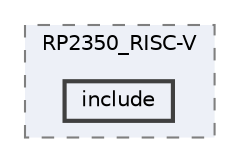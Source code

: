 digraph "D:/Projects/Raspberrypi_pico/pico_freertos_final/freertos_pico2/pico_freertos/FreeRTOS-Kernel/portable/ThirdParty/GCC/RP2350_RISC-V/include"
{
 // LATEX_PDF_SIZE
  bgcolor="transparent";
  edge [fontname=Helvetica,fontsize=10,labelfontname=Helvetica,labelfontsize=10];
  node [fontname=Helvetica,fontsize=10,shape=box,height=0.2,width=0.4];
  compound=true
  subgraph clusterdir_629f695b1d5bcc14fb7978346e23f3ef {
    graph [ bgcolor="#edf0f7", pencolor="grey50", label="RP2350_RISC-V", fontname=Helvetica,fontsize=10 style="filled,dashed", URL="dir_629f695b1d5bcc14fb7978346e23f3ef.html",tooltip=""]
  dir_c435842161bafabd193b2ee4871d5a99 [label="include", fillcolor="#edf0f7", color="grey25", style="filled,bold", URL="dir_c435842161bafabd193b2ee4871d5a99.html",tooltip=""];
  }
}

